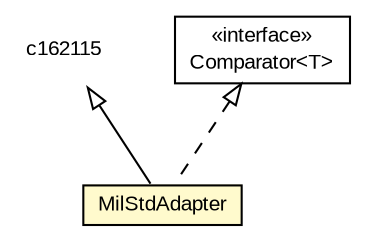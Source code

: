 #!/usr/local/bin/dot
#
# Class diagram 
# Generated by UMLGraph version R5_6-24-gf6e263 (http://www.umlgraph.org/)
#

digraph G {
	edge [fontname="arial",fontsize=10,labelfontname="arial",labelfontsize=10];
	node [fontname="arial",fontsize=10,shape=plaintext];
	nodesep=0.25;
	ranksep=0.5;
	// org.osmdroid.samplefragments.milstd2525.MilStdAdapter
	c161785 [label=<<table title="org.osmdroid.samplefragments.milstd2525.MilStdAdapter" border="0" cellborder="1" cellspacing="0" cellpadding="2" port="p" bgcolor="lemonChiffon" href="./MilStdAdapter.html">
		<tr><td><table border="0" cellspacing="0" cellpadding="1">
<tr><td align="center" balign="center"> MilStdAdapter </td></tr>
		</table></td></tr>
		</table>>, URL="./MilStdAdapter.html", fontname="arial", fontcolor="black", fontsize=10.0];
	//org.osmdroid.samplefragments.milstd2525.MilStdAdapter extends <any>
	c162115:p -> c161785:p [dir=back,arrowtail=empty];
	//org.osmdroid.samplefragments.milstd2525.MilStdAdapter implements java.util.Comparator<T>
	c162116:p -> c161785:p [dir=back,arrowtail=empty,style=dashed];
	// java.util.Comparator<T>
	c162116 [label=<<table title="java.util.Comparator" border="0" cellborder="1" cellspacing="0" cellpadding="2" port="p" href="http://java.sun.com/j2se/1.4.2/docs/api/java/util/Comparator.html">
		<tr><td><table border="0" cellspacing="0" cellpadding="1">
<tr><td align="center" balign="center"> &#171;interface&#187; </td></tr>
<tr><td align="center" balign="center"> Comparator&lt;T&gt; </td></tr>
		</table></td></tr>
		</table>>, URL="http://java.sun.com/j2se/1.4.2/docs/api/java/util/Comparator.html", fontname="arial", fontcolor="black", fontsize=10.0];
}

